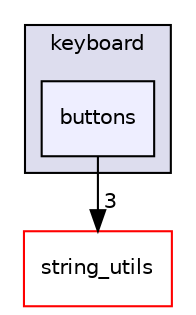 digraph "buttons" {
  compound=true
  node [ fontsize="10", fontname="Helvetica"];
  edge [ labelfontsize="10", labelfontname="Helvetica"];
  subgraph clusterdir_a4395e605c4be48afa98c77014abdd59 {
    graph [ bgcolor="#ddddee", pencolor="black", label="keyboard" fontname="Helvetica", fontsize="10", URL="dir_a4395e605c4be48afa98c77014abdd59.html"]
  dir_7e438775d118a359d9836220201659ce [shape=box, label="buttons", style="filled", fillcolor="#eeeeff", pencolor="black", URL="dir_7e438775d118a359d9836220201659ce.html"];
  }
  dir_f4297228b4ae3479ebf3ab6b33d53f38 [shape=box label="string_utils" fillcolor="white" style="filled" color="red" URL="dir_f4297228b4ae3479ebf3ab6b33d53f38.html"];
  dir_7e438775d118a359d9836220201659ce->dir_f4297228b4ae3479ebf3ab6b33d53f38 [headlabel="3", labeldistance=1.5 headhref="dir_000026_000019.html"];
}
